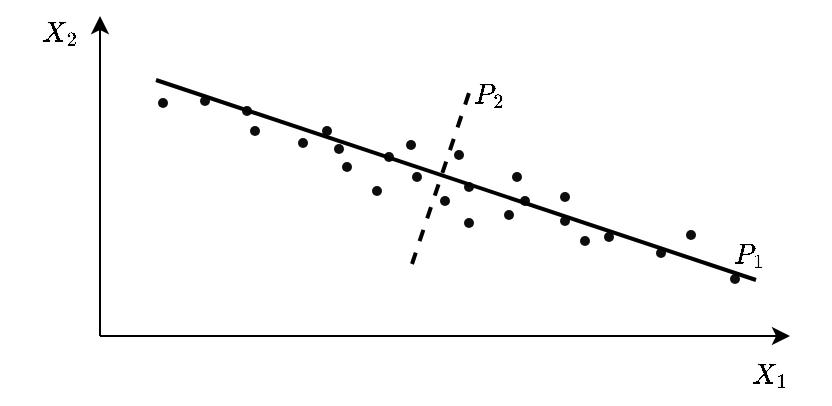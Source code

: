 <mxfile version="21.6.1" type="device">
  <diagram name="Page-1" id="nw_1A5zivD6kW5dbQdMw">
    <mxGraphModel dx="814" dy="394" grid="1" gridSize="10" guides="1" tooltips="1" connect="1" arrows="1" fold="1" page="1" pageScale="1" pageWidth="850" pageHeight="1100" math="1" shadow="0">
      <root>
        <mxCell id="0" />
        <mxCell id="1" parent="0" />
        <mxCell id="7LUkmrRi89mdkGOSYkpb-2" value="\(X_2\)" style="text;html=1;strokeColor=none;fillColor=none;align=center;verticalAlign=middle;whiteSpace=wrap;rounded=0;" vertex="1" parent="1">
          <mxGeometry y="73" width="60" height="30" as="geometry" />
        </mxCell>
        <mxCell id="7LUkmrRi89mdkGOSYkpb-3" value="\(X_1\)" style="text;html=1;strokeColor=none;fillColor=none;align=center;verticalAlign=middle;whiteSpace=wrap;rounded=0;" vertex="1" parent="1">
          <mxGeometry x="355" y="244" width="60" height="30" as="geometry" />
        </mxCell>
        <mxCell id="7LUkmrRi89mdkGOSYkpb-6" value="" style="endArrow=classic;html=1;rounded=0;entryX=0.5;entryY=1;entryDx=0;entryDy=0;" edge="1" parent="1">
          <mxGeometry width="50" height="50" relative="1" as="geometry">
            <mxPoint x="50" y="240" as="sourcePoint" />
            <mxPoint x="395" y="240" as="targetPoint" />
          </mxGeometry>
        </mxCell>
        <mxCell id="7LUkmrRi89mdkGOSYkpb-7" value="" style="endArrow=classic;html=1;rounded=0;" edge="1" parent="1">
          <mxGeometry width="50" height="50" relative="1" as="geometry">
            <mxPoint x="50" y="240" as="sourcePoint" />
            <mxPoint x="50" y="80" as="targetPoint" />
          </mxGeometry>
        </mxCell>
        <mxCell id="7LUkmrRi89mdkGOSYkpb-10" value="" style="ellipse;whiteSpace=wrap;html=1;strokeColor=none;fillColor=#0D0D0D;" vertex="1" parent="1">
          <mxGeometry x="220" y="170" width="5" height="5" as="geometry" />
        </mxCell>
        <mxCell id="7LUkmrRi89mdkGOSYkpb-11" value="" style="ellipse;whiteSpace=wrap;html=1;strokeColor=none;fillColor=#0D0D0D;" vertex="1" parent="1">
          <mxGeometry x="280" y="180" width="5" height="5" as="geometry" />
        </mxCell>
        <mxCell id="7LUkmrRi89mdkGOSYkpb-12" value="" style="ellipse;whiteSpace=wrap;html=1;strokeColor=none;fillColor=#0D0D0D;" vertex="1" parent="1">
          <mxGeometry x="290" y="190" width="5" height="5" as="geometry" />
        </mxCell>
        <mxCell id="7LUkmrRi89mdkGOSYkpb-14" value="" style="ellipse;whiteSpace=wrap;html=1;strokeColor=none;fillColor=#0D0D0D;" vertex="1" parent="1">
          <mxGeometry x="260" y="170" width="5" height="5" as="geometry" />
        </mxCell>
        <mxCell id="7LUkmrRi89mdkGOSYkpb-15" value="" style="ellipse;whiteSpace=wrap;html=1;strokeColor=none;fillColor=#0D0D0D;" vertex="1" parent="1">
          <mxGeometry x="328" y="196" width="5" height="5" as="geometry" />
        </mxCell>
        <mxCell id="7LUkmrRi89mdkGOSYkpb-16" value="" style="ellipse;whiteSpace=wrap;html=1;strokeColor=none;fillColor=#0D0D0D;" vertex="1" parent="1">
          <mxGeometry x="302" y="188" width="5" height="5" as="geometry" />
        </mxCell>
        <mxCell id="7LUkmrRi89mdkGOSYkpb-17" value="" style="ellipse;whiteSpace=wrap;html=1;strokeColor=none;fillColor=#0D0D0D;" vertex="1" parent="1">
          <mxGeometry x="100" y="120" width="5" height="5" as="geometry" />
        </mxCell>
        <mxCell id="7LUkmrRi89mdkGOSYkpb-18" value="" style="ellipse;whiteSpace=wrap;html=1;strokeColor=none;fillColor=#0D0D0D;" vertex="1" parent="1">
          <mxGeometry x="365" y="209" width="5" height="5" as="geometry" />
        </mxCell>
        <mxCell id="7LUkmrRi89mdkGOSYkpb-19" value="" style="ellipse;whiteSpace=wrap;html=1;strokeColor=none;fillColor=#0D0D0D;" vertex="1" parent="1">
          <mxGeometry x="171" y="153" width="5" height="5" as="geometry" />
        </mxCell>
        <mxCell id="7LUkmrRi89mdkGOSYkpb-20" value="" style="ellipse;whiteSpace=wrap;html=1;strokeColor=none;fillColor=#0D0D0D;" vertex="1" parent="1">
          <mxGeometry x="192" y="148" width="5" height="5" as="geometry" />
        </mxCell>
        <mxCell id="7LUkmrRi89mdkGOSYkpb-21" value="" style="ellipse;whiteSpace=wrap;html=1;strokeColor=none;fillColor=#0D0D0D;" vertex="1" parent="1">
          <mxGeometry x="125" y="135" width="5" height="5" as="geometry" />
        </mxCell>
        <mxCell id="7LUkmrRi89mdkGOSYkpb-22" value="" style="ellipse;whiteSpace=wrap;html=1;strokeColor=none;fillColor=#0D0D0D;" vertex="1" parent="1">
          <mxGeometry x="149" y="141" width="5" height="5" as="geometry" />
        </mxCell>
        <mxCell id="7LUkmrRi89mdkGOSYkpb-23" value="" style="ellipse;whiteSpace=wrap;html=1;strokeColor=none;fillColor=#0D0D0D;" vertex="1" parent="1">
          <mxGeometry x="232" y="163" width="5" height="5" as="geometry" />
        </mxCell>
        <mxCell id="7LUkmrRi89mdkGOSYkpb-24" value="" style="ellipse;whiteSpace=wrap;html=1;strokeColor=none;fillColor=#0D0D0D;" vertex="1" parent="1">
          <mxGeometry x="167" y="144" width="5" height="5" as="geometry" />
        </mxCell>
        <mxCell id="7LUkmrRi89mdkGOSYkpb-25" value="" style="ellipse;whiteSpace=wrap;html=1;strokeColor=none;fillColor=#0D0D0D;" vertex="1" parent="1">
          <mxGeometry x="206" y="158" width="5" height="5" as="geometry" />
        </mxCell>
        <mxCell id="7LUkmrRi89mdkGOSYkpb-26" value="" style="ellipse;whiteSpace=wrap;html=1;strokeColor=none;fillColor=#0D0D0D;" vertex="1" parent="1">
          <mxGeometry x="252" y="177" width="5" height="5" as="geometry" />
        </mxCell>
        <mxCell id="7LUkmrRi89mdkGOSYkpb-27" value="" style="ellipse;whiteSpace=wrap;html=1;strokeColor=none;fillColor=#0D0D0D;" vertex="1" parent="1">
          <mxGeometry x="79" y="121" width="5" height="5" as="geometry" />
        </mxCell>
        <mxCell id="7LUkmrRi89mdkGOSYkpb-28" value="" style="ellipse;whiteSpace=wrap;html=1;strokeColor=none;fillColor=#0D0D0D;" vertex="1" parent="1">
          <mxGeometry x="227" y="147" width="5" height="5" as="geometry" />
        </mxCell>
        <mxCell id="7LUkmrRi89mdkGOSYkpb-29" value="" style="ellipse;whiteSpace=wrap;html=1;strokeColor=none;fillColor=#0D0D0D;" vertex="1" parent="1">
          <mxGeometry x="256" y="158" width="5" height="5" as="geometry" />
        </mxCell>
        <mxCell id="7LUkmrRi89mdkGOSYkpb-30" value="" style="ellipse;whiteSpace=wrap;html=1;strokeColor=none;fillColor=#0D0D0D;" vertex="1" parent="1">
          <mxGeometry x="280" y="168" width="5" height="5" as="geometry" />
        </mxCell>
        <mxCell id="7LUkmrRi89mdkGOSYkpb-31" value="" style="ellipse;whiteSpace=wrap;html=1;strokeColor=none;fillColor=#0D0D0D;" vertex="1" parent="1">
          <mxGeometry x="232" y="181" width="5" height="5" as="geometry" />
        </mxCell>
        <mxCell id="7LUkmrRi89mdkGOSYkpb-32" value="" style="ellipse;whiteSpace=wrap;html=1;strokeColor=none;fillColor=#0D0D0D;" vertex="1" parent="1">
          <mxGeometry x="186" y="165" width="5" height="5" as="geometry" />
        </mxCell>
        <mxCell id="7LUkmrRi89mdkGOSYkpb-33" value="" style="ellipse;whiteSpace=wrap;html=1;strokeColor=none;fillColor=#0D0D0D;" vertex="1" parent="1">
          <mxGeometry x="203" y="142" width="5" height="5" as="geometry" />
        </mxCell>
        <mxCell id="7LUkmrRi89mdkGOSYkpb-34" value="" style="ellipse;whiteSpace=wrap;html=1;strokeColor=none;fillColor=#0D0D0D;" vertex="1" parent="1">
          <mxGeometry x="161" y="135" width="5" height="5" as="geometry" />
        </mxCell>
        <mxCell id="7LUkmrRi89mdkGOSYkpb-35" value="" style="ellipse;whiteSpace=wrap;html=1;strokeColor=none;fillColor=#0D0D0D;" vertex="1" parent="1">
          <mxGeometry x="121" y="125" width="5" height="5" as="geometry" />
        </mxCell>
        <mxCell id="7LUkmrRi89mdkGOSYkpb-36" value="" style="ellipse;whiteSpace=wrap;html=1;strokeColor=none;fillColor=#0D0D0D;" vertex="1" parent="1">
          <mxGeometry x="343" y="187" width="5" height="5" as="geometry" />
        </mxCell>
        <mxCell id="7LUkmrRi89mdkGOSYkpb-37" value="" style="endArrow=none;html=1;rounded=0;strokeWidth=2;" edge="1" parent="1">
          <mxGeometry width="50" height="50" relative="1" as="geometry">
            <mxPoint x="78" y="112" as="sourcePoint" />
            <mxPoint x="378" y="212" as="targetPoint" />
          </mxGeometry>
        </mxCell>
        <mxCell id="7LUkmrRi89mdkGOSYkpb-38" value="" style="endArrow=none;html=1;rounded=0;strokeWidth=2;dashed=1;" edge="1" parent="1">
          <mxGeometry width="50" height="50" relative="1" as="geometry">
            <mxPoint x="206" y="204" as="sourcePoint" />
            <mxPoint x="236" y="114" as="targetPoint" />
          </mxGeometry>
        </mxCell>
        <mxCell id="7LUkmrRi89mdkGOSYkpb-43" value="\(P_1\)" style="text;html=1;strokeColor=none;fillColor=none;align=center;verticalAlign=middle;whiteSpace=wrap;rounded=0;fontStyle=1" vertex="1" parent="1">
          <mxGeometry x="345" y="184" width="60" height="30" as="geometry" />
        </mxCell>
        <mxCell id="7LUkmrRi89mdkGOSYkpb-44" value="\(P_2\)" style="text;html=1;strokeColor=none;fillColor=none;align=center;verticalAlign=middle;whiteSpace=wrap;rounded=0;" vertex="1" parent="1">
          <mxGeometry x="215" y="104" width="60" height="30" as="geometry" />
        </mxCell>
      </root>
    </mxGraphModel>
  </diagram>
</mxfile>
